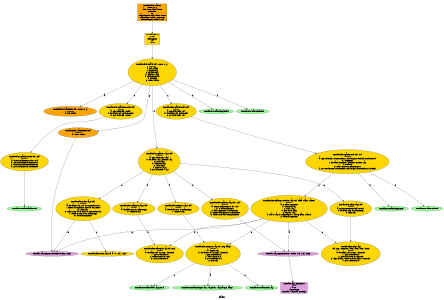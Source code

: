 // sudo apt-get install graphviz
// sudo apt-get install xdot
// xdot tiler.dot
digraph TILER
{
	label="Tiler";
	fontsize=20;
	size="3,2";
	ratio=fill;

	osmdb_tilerState_t          [fillcolor=orange,    style=filled, shape=box, label="osmdb_tilerState_t\nzoom, x, y\nlatT, lonL, latB, lonR\nmin_dist\nos\nmap_export: nid/wid=>ONE\nmap_segs: wid=>segment\nmm_nds_join: nid=>wid"];
	osmdb_tilerState_init       [fillcolor=orange,    style=filled, label="osmdb_tilerState_init(tid, zoom, x, y)\n----------\na) init state"];
	osmdb_tilerState_reset      [fillcolor=orange,    style=filled, label="osmdb_tilerState_reset(tid)\n----------\na) reset state"];
	osmdb_tiler_t               [fillcolor=gold,      style=filled, shape=box, label="osmdb_tiler_t\nindex\nchangeset\nnth\nstate"];
	osmdb_tiler_make            [fillcolor=gold,      style=filled, label="osmdb_tiler_make(tid, zoom, x, y)\n----------\na) init state\nb) beginTile\nc) gatherRels\nd) gatherWays\ne) gatherNodes\nf) endTile\ng) reset state"];
	osmdb_tiler_gatherNodes     [fillcolor=gold,      style=filled, label="osmdb_tiler_gatherNodes(tid)\n----------\na) get tile_refs (node)\nb) foreach(ref) gatherNode\nd) put tile_refs (node)"];
	osmdb_tiler_gatherNode      [fillcolor=gold,      style=filled, label="osmdb_tiler_gatherNode(tid, nid)\n----------\na) check map_export for nid\nb) get node_info/node_coord\nc) osmdb_ostream_addNode\nd) put node_coord/node_info"];
	osmdb_tiler_gatherMemberWay [fillcolor=gold,      style=filled, label="osmdb_tiler_gatherMemberWay(tid, data, class, name)\n----------\na) create segment\nb) sample way\nc) clip way\nd) get inner flag\ne) export way\nf) mark way in map_export (using class, name)\ng) delete segment"];
	osmdb_tiler_gatherWays      [fillcolor=gold,      style=filled, label="osmdb_tiler_gatherWays(tid)\n----------\na) get tile_refs (way)\nb) foreach(way) gatherWay\nc) joinWays\nd) sampleWays\ne) clipWays\nf) exportWays\nf) put tile_refs (way)"];
	osmdb_tiler_gatherWay       [fillcolor=gold,      style=filled, label="osmdb_tiler_gatherWay(tid, wid)\n----------\na) check map_export for wid\nb) create segment\nc) add segment to map_segs\nd) check if segment is complete\ne) otherwise add mm_join_nds"];
	osmdb_tiler_sampleWays      [fillcolor=gold,      style=filled, label="osmdb_tiler_sampleWays(tid)\n----------\na) foreach seg in map_segs\nb) sampleWay"];
	osmdb_tiler_sampleWay       [fillcolor=gold,      style=filled, label="osmdb_tiler_sampleWay(tid, seg)\n----------\na) foreach(ref) in seg->list_nds\n1) get node_coord\n2) select/remove refs\n3) put node_coord"];
	osmdb_tiler_clipWays        [fillcolor=gold,      style=filled, label="osmdb_tiler_clipWays(tid)\n----------\na) compute extended bounds\nb) foreach seg in map_segs\nc) clipWay"];
	osmdb_tiler_exportWays      [fillcolor=gold,      style=filled, label="osmdb_tiler_exportWays(tid)\n----------\na) foreach(seg) in map_segs\n1) exportWay"];
	osmdb_tiler_exportWay       [fillcolor=gold,      style=filled, label="osmdb_tiler_exportWay(tid, seg, flags)\n----------\na) beginWay\nb) foreach(ref) in seg->list_nds\n1) get node_coord\n2) addWayCoord\n3) put node_coord\nc) endWay"];
	osmdb_tiler_clipWay         [fillcolor=gold,      style=filled, label="osmdb_tiler_clipWay\n(tid, seg, member, latT, lonL, latB, lonR)\n----------\na) foreach ref in seg->list_nds\n1) get node_coord\n2) check if node is clipped\n3) clip nodes (remove from seg->list_nds)\n4) put node_coord"];
	osmdb_tiler_joinWays        [fillcolor=gold,      style=filled, label="osmdb_tiler_joinWays(tid)\n----------\na) foreach(way, nd) in mm_nds_join\n1) check if segment should be joined\n2) joinWay\n3) mark seg as invalid in mm_nds_join\n4) remove seg from map_segs\n5) delete segment"];
	osmdb_tiler_joinWay         [fillcolor=gold,      style=filled, label="osmdb_tiler_joinWay(tid, a, b, ref1, ref2)"];
	osmdb_tiler_gatherRels      [fillcolor=gold,      style=filled, label="osmdb_tiler_gatherRels(tid)\n----------\na) get tile_refs (rel)\nb) foreach(ref) gatherRel\nc) put tile_refs (rel)"];
	osmdb_tiler_gatherRel       [fillcolor=gold,      style=filled, label="osmdb_tiler_gatherRel(tid, rid)\n----------\na) get rel_info/rel_members/rel_range/node_info/node_coord\nb) beginRel\nc) foreach(member) gatherMemberWay\nd) endRel\ne) mark node in map_export\nf) put node_coord/node_info/rel_range/rel_members/rel_info"];
	osmdb_ostream_beginTile     [fillcolor=palegreen, style=filled, label="osmdb_ostream_beginTile"];
	osmdb_ostream_endTile       [fillcolor=palegreen, style=filled, label="osmdb_ostream_endTile"];
	osmdb_ostream_addNode       [fillcolor=palegreen, style=filled, label="osmdb_ostream_addNode"];
	osmdb_ostream_beginRel      [fillcolor=palegreen, style=filled, label="osmdb_ostream_beginRel"];
	osmdb_ostream_endRel        [fillcolor=palegreen, style=filled, label="osmdb_ostream_endRel"];
	osmdb_ostream_beginWay      [fillcolor=palegreen, style=filled, label="osmdb_ostream_beginWay(way_info, way_range, flags)"];
	osmdb_ostream_endWay        [fillcolor=palegreen, style=filled, label="osmdb_ostream_endWay"];
	osmdb_ostream_addWayCoord   [fillcolor=palegreen, style=filled, label="osmdb_ostream_addWayCoord"];
	osmdb_waySegment_t          [fillcolor=plum,      style=filled, shape=box, label="osmdb_waySegment_t\nhwi\nhwn\nway_range\nlist_nds: way_nds COPIES"];
	osmdb_waySegment_new        [fillcolor=plum,      style=filled, label="osmdb_waySegment_new(index, tid, wid, _seg)"];
	osmdb_waySegment_delete     [fillcolor=plum,      style=filled, label="osmdb_waySegment_delete(index, _seg)"];

	osmdb_waySegment_new        -> osmdb_waySegment_t;
	osmdb_tilerState_t          -> osmdb_tiler_t;
	osmdb_tiler_t               -> osmdb_tiler_make;
	osmdb_tiler_make            -> osmdb_tilerState_init       [label="a"];
	osmdb_tiler_make            -> osmdb_ostream_beginTile     [label="b"];
	osmdb_tiler_make            -> osmdb_tiler_gatherRels      [label="c"];
	osmdb_tiler_make            -> osmdb_tiler_gatherWays      [label="d"];
	osmdb_tiler_make            -> osmdb_tiler_gatherNodes     [label="e"];
	osmdb_tiler_make            -> osmdb_ostream_endTile       [label="f"];
	osmdb_tiler_make            -> osmdb_tilerState_reset      [label="g"];
	osmdb_tiler_gatherWays      -> osmdb_tiler_gatherWay       [label="b"];
	osmdb_tiler_gatherWays      -> osmdb_tiler_joinWays        [label="c"];
	osmdb_tiler_gatherWays      -> osmdb_tiler_sampleWays      [label="d"];
	osmdb_tiler_gatherWays      -> osmdb_tiler_clipWays        [label="e"];
	osmdb_tiler_gatherWays      -> osmdb_tiler_exportWays      [label="f"];
	osmdb_tiler_exportWays      -> osmdb_tiler_exportWay       [label="1"];
	osmdb_tiler_exportWay       -> osmdb_ostream_beginWay      [label="a"];
	osmdb_tiler_exportWay       -> osmdb_ostream_addWayCoord   [label="2"];
	osmdb_tiler_exportWay       -> osmdb_ostream_endWay        [label="c"];
	osmdb_tilerState_reset      -> osmdb_waySegment_delete;
	osmdb_tiler_sampleWays      -> osmdb_tiler_sampleWay       [label="b"];
	osmdb_tiler_gatherWay       -> osmdb_waySegment_new;
	osmdb_tiler_joinWays        -> osmdb_tiler_joinWay         [label="2"];
	osmdb_tiler_joinWays        -> osmdb_waySegment_delete     [label="5"];
	osmdb_tiler_clipWays        -> osmdb_tiler_clipWay;
	osmdb_tiler_gatherNodes     -> osmdb_tiler_gatherNode;
	osmdb_tiler_gatherNode      -> osmdb_ostream_addNode;
	osmdb_tiler_gatherRels      -> osmdb_tiler_gatherRel;
	osmdb_tiler_gatherRel       -> osmdb_ostream_beginRel      [label="b"];
	osmdb_tiler_gatherRel       -> osmdb_tiler_gatherMemberWay [label="c"];
	osmdb_tiler_gatherRel       -> osmdb_ostream_endRel        [label="d"];
	osmdb_tiler_gatherMemberWay -> osmdb_waySegment_new        [label="a"];
	osmdb_tiler_gatherMemberWay -> osmdb_tiler_sampleWay       [label="b"];
	osmdb_tiler_gatherMemberWay -> osmdb_tiler_clipWay         [label="c"];
	osmdb_tiler_gatherMemberWay -> osmdb_tiler_exportWay       [label="e"];
	osmdb_tiler_gatherMemberWay -> osmdb_waySegment_delete     [label="g"];
}
